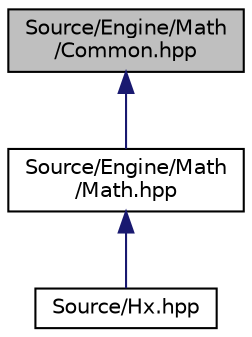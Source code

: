 digraph "Source/Engine/Math/Common.hpp"
{
  edge [fontname="Helvetica",fontsize="10",labelfontname="Helvetica",labelfontsize="10"];
  node [fontname="Helvetica",fontsize="10",shape=record];
  Node1 [label="Source/Engine/Math\l/Common.hpp",height=0.2,width=0.4,color="black", fillcolor="grey75", style="filled", fontcolor="black"];
  Node1 -> Node2 [dir="back",color="midnightblue",fontsize="10",style="solid",fontname="Helvetica"];
  Node2 [label="Source/Engine/Math\l/Math.hpp",height=0.2,width=0.4,color="black", fillcolor="white", style="filled",URL="$Math_8hpp.html"];
  Node2 -> Node3 [dir="back",color="midnightblue",fontsize="10",style="solid",fontname="Helvetica"];
  Node3 [label="Source/Hx.hpp",height=0.2,width=0.4,color="black", fillcolor="white", style="filled",URL="$Hx_8hpp.html"];
}

